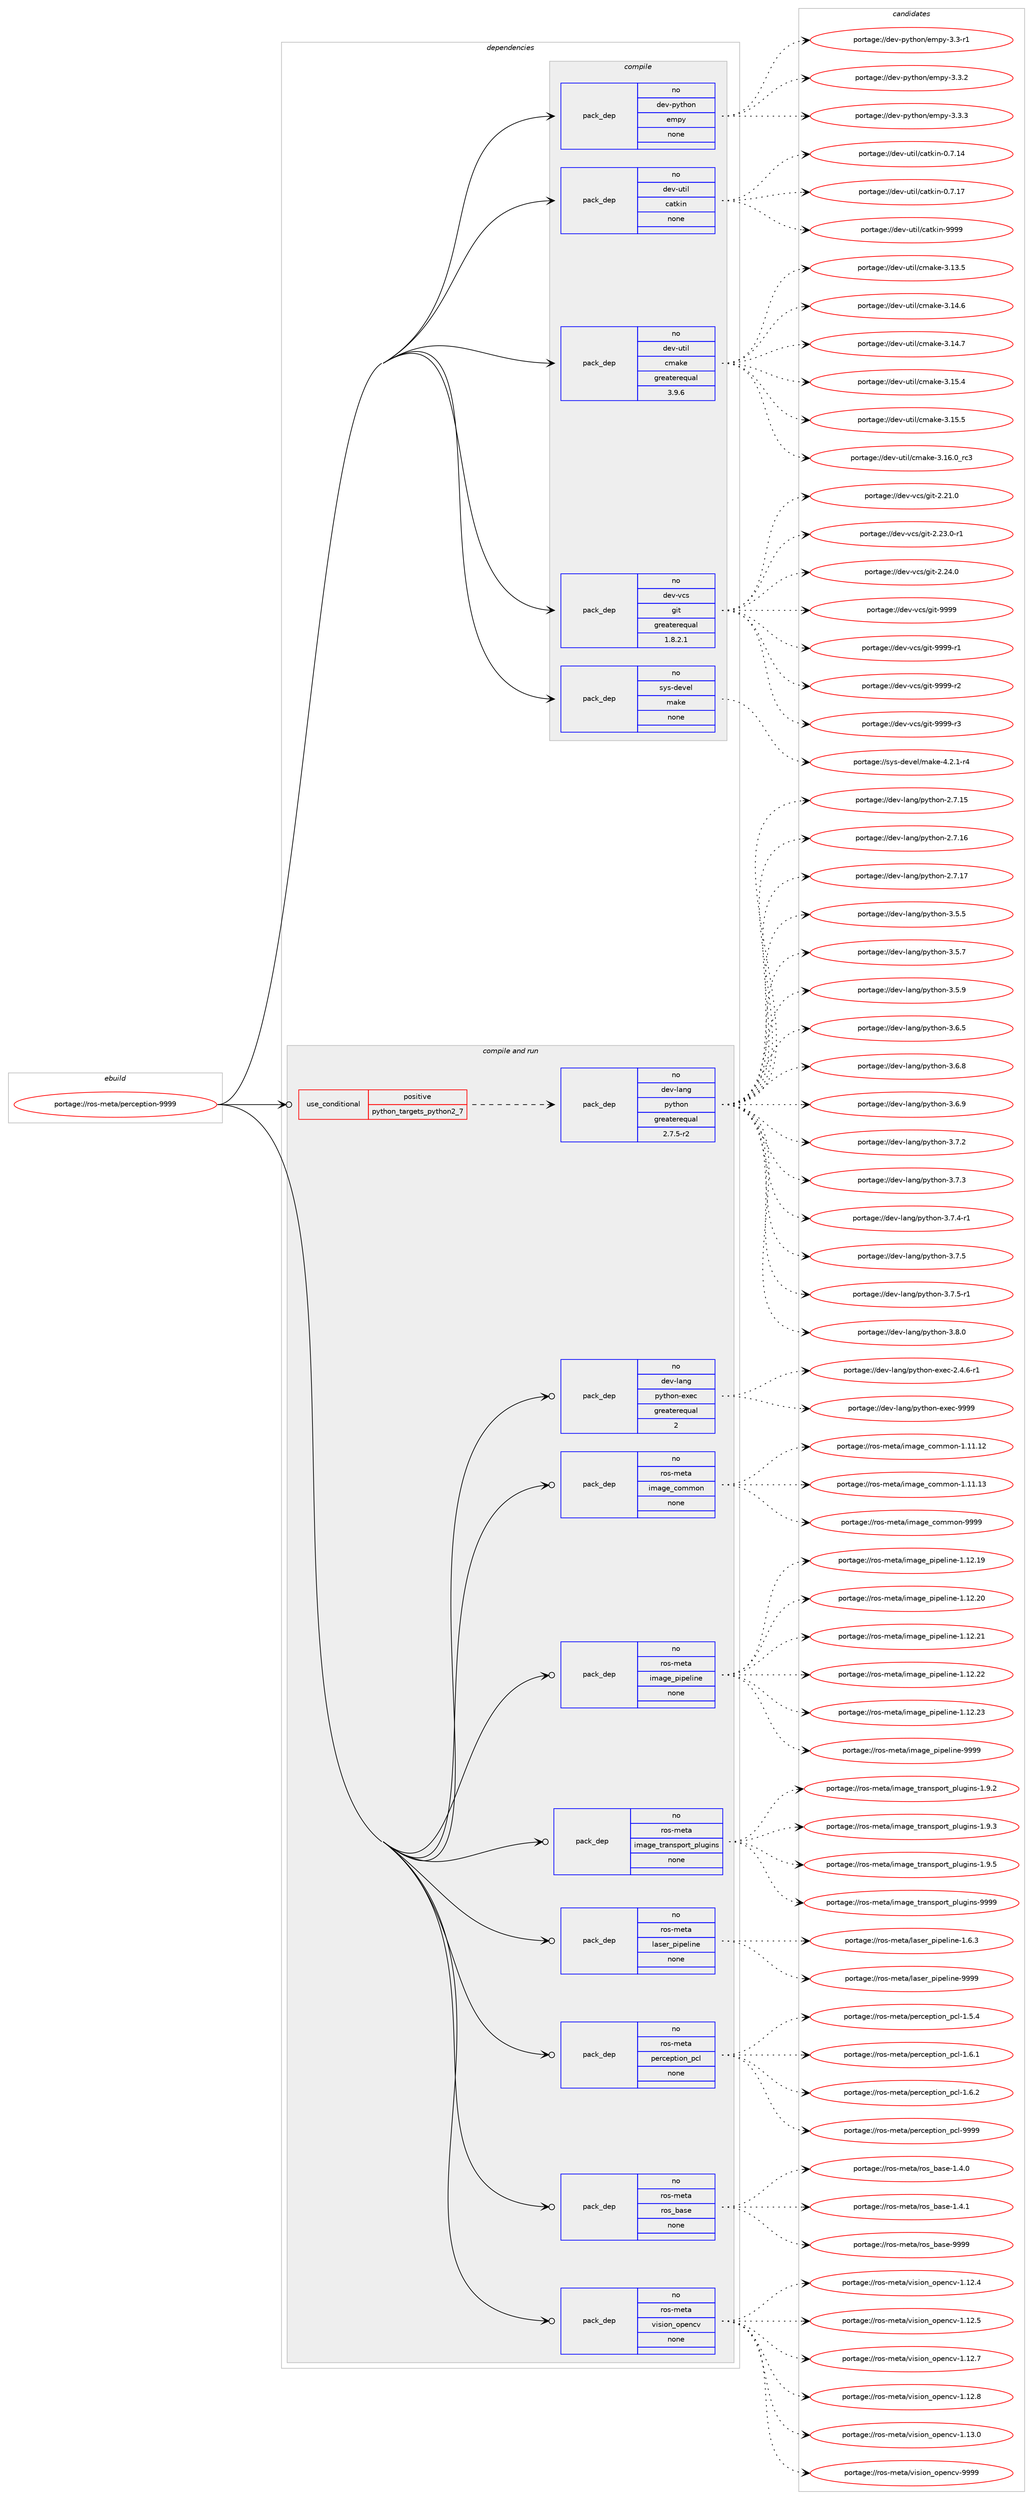 digraph prolog {

# *************
# Graph options
# *************

newrank=true;
concentrate=true;
compound=true;
graph [rankdir=LR,fontname=Helvetica,fontsize=10,ranksep=1.5];#, ranksep=2.5, nodesep=0.2];
edge  [arrowhead=vee];
node  [fontname=Helvetica,fontsize=10];

# **********
# The ebuild
# **********

subgraph cluster_leftcol {
color=gray;
rank=same;
label=<<i>ebuild</i>>;
id [label="portage://ros-meta/perception-9999", color=red, width=4, href="../ros-meta/perception-9999.svg"];
}

# ****************
# The dependencies
# ****************

subgraph cluster_midcol {
color=gray;
label=<<i>dependencies</i>>;
subgraph cluster_compile {
fillcolor="#eeeeee";
style=filled;
label=<<i>compile</i>>;
subgraph pack279091 {
dependency380399 [label=<<TABLE BORDER="0" CELLBORDER="1" CELLSPACING="0" CELLPADDING="4" WIDTH="220"><TR><TD ROWSPAN="6" CELLPADDING="30">pack_dep</TD></TR><TR><TD WIDTH="110">no</TD></TR><TR><TD>dev-python</TD></TR><TR><TD>empy</TD></TR><TR><TD>none</TD></TR><TR><TD></TD></TR></TABLE>>, shape=none, color=blue];
}
id:e -> dependency380399:w [weight=20,style="solid",arrowhead="vee"];
subgraph pack279092 {
dependency380400 [label=<<TABLE BORDER="0" CELLBORDER="1" CELLSPACING="0" CELLPADDING="4" WIDTH="220"><TR><TD ROWSPAN="6" CELLPADDING="30">pack_dep</TD></TR><TR><TD WIDTH="110">no</TD></TR><TR><TD>dev-util</TD></TR><TR><TD>catkin</TD></TR><TR><TD>none</TD></TR><TR><TD></TD></TR></TABLE>>, shape=none, color=blue];
}
id:e -> dependency380400:w [weight=20,style="solid",arrowhead="vee"];
subgraph pack279093 {
dependency380401 [label=<<TABLE BORDER="0" CELLBORDER="1" CELLSPACING="0" CELLPADDING="4" WIDTH="220"><TR><TD ROWSPAN="6" CELLPADDING="30">pack_dep</TD></TR><TR><TD WIDTH="110">no</TD></TR><TR><TD>dev-util</TD></TR><TR><TD>cmake</TD></TR><TR><TD>greaterequal</TD></TR><TR><TD>3.9.6</TD></TR></TABLE>>, shape=none, color=blue];
}
id:e -> dependency380401:w [weight=20,style="solid",arrowhead="vee"];
subgraph pack279094 {
dependency380402 [label=<<TABLE BORDER="0" CELLBORDER="1" CELLSPACING="0" CELLPADDING="4" WIDTH="220"><TR><TD ROWSPAN="6" CELLPADDING="30">pack_dep</TD></TR><TR><TD WIDTH="110">no</TD></TR><TR><TD>dev-vcs</TD></TR><TR><TD>git</TD></TR><TR><TD>greaterequal</TD></TR><TR><TD>1.8.2.1</TD></TR></TABLE>>, shape=none, color=blue];
}
id:e -> dependency380402:w [weight=20,style="solid",arrowhead="vee"];
subgraph pack279095 {
dependency380403 [label=<<TABLE BORDER="0" CELLBORDER="1" CELLSPACING="0" CELLPADDING="4" WIDTH="220"><TR><TD ROWSPAN="6" CELLPADDING="30">pack_dep</TD></TR><TR><TD WIDTH="110">no</TD></TR><TR><TD>sys-devel</TD></TR><TR><TD>make</TD></TR><TR><TD>none</TD></TR><TR><TD></TD></TR></TABLE>>, shape=none, color=blue];
}
id:e -> dependency380403:w [weight=20,style="solid",arrowhead="vee"];
}
subgraph cluster_compileandrun {
fillcolor="#eeeeee";
style=filled;
label=<<i>compile and run</i>>;
subgraph cond94890 {
dependency380404 [label=<<TABLE BORDER="0" CELLBORDER="1" CELLSPACING="0" CELLPADDING="4"><TR><TD ROWSPAN="3" CELLPADDING="10">use_conditional</TD></TR><TR><TD>positive</TD></TR><TR><TD>python_targets_python2_7</TD></TR></TABLE>>, shape=none, color=red];
subgraph pack279096 {
dependency380405 [label=<<TABLE BORDER="0" CELLBORDER="1" CELLSPACING="0" CELLPADDING="4" WIDTH="220"><TR><TD ROWSPAN="6" CELLPADDING="30">pack_dep</TD></TR><TR><TD WIDTH="110">no</TD></TR><TR><TD>dev-lang</TD></TR><TR><TD>python</TD></TR><TR><TD>greaterequal</TD></TR><TR><TD>2.7.5-r2</TD></TR></TABLE>>, shape=none, color=blue];
}
dependency380404:e -> dependency380405:w [weight=20,style="dashed",arrowhead="vee"];
}
id:e -> dependency380404:w [weight=20,style="solid",arrowhead="odotvee"];
subgraph pack279097 {
dependency380406 [label=<<TABLE BORDER="0" CELLBORDER="1" CELLSPACING="0" CELLPADDING="4" WIDTH="220"><TR><TD ROWSPAN="6" CELLPADDING="30">pack_dep</TD></TR><TR><TD WIDTH="110">no</TD></TR><TR><TD>dev-lang</TD></TR><TR><TD>python-exec</TD></TR><TR><TD>greaterequal</TD></TR><TR><TD>2</TD></TR></TABLE>>, shape=none, color=blue];
}
id:e -> dependency380406:w [weight=20,style="solid",arrowhead="odotvee"];
subgraph pack279098 {
dependency380407 [label=<<TABLE BORDER="0" CELLBORDER="1" CELLSPACING="0" CELLPADDING="4" WIDTH="220"><TR><TD ROWSPAN="6" CELLPADDING="30">pack_dep</TD></TR><TR><TD WIDTH="110">no</TD></TR><TR><TD>ros-meta</TD></TR><TR><TD>image_common</TD></TR><TR><TD>none</TD></TR><TR><TD></TD></TR></TABLE>>, shape=none, color=blue];
}
id:e -> dependency380407:w [weight=20,style="solid",arrowhead="odotvee"];
subgraph pack279099 {
dependency380408 [label=<<TABLE BORDER="0" CELLBORDER="1" CELLSPACING="0" CELLPADDING="4" WIDTH="220"><TR><TD ROWSPAN="6" CELLPADDING="30">pack_dep</TD></TR><TR><TD WIDTH="110">no</TD></TR><TR><TD>ros-meta</TD></TR><TR><TD>image_pipeline</TD></TR><TR><TD>none</TD></TR><TR><TD></TD></TR></TABLE>>, shape=none, color=blue];
}
id:e -> dependency380408:w [weight=20,style="solid",arrowhead="odotvee"];
subgraph pack279100 {
dependency380409 [label=<<TABLE BORDER="0" CELLBORDER="1" CELLSPACING="0" CELLPADDING="4" WIDTH="220"><TR><TD ROWSPAN="6" CELLPADDING="30">pack_dep</TD></TR><TR><TD WIDTH="110">no</TD></TR><TR><TD>ros-meta</TD></TR><TR><TD>image_transport_plugins</TD></TR><TR><TD>none</TD></TR><TR><TD></TD></TR></TABLE>>, shape=none, color=blue];
}
id:e -> dependency380409:w [weight=20,style="solid",arrowhead="odotvee"];
subgraph pack279101 {
dependency380410 [label=<<TABLE BORDER="0" CELLBORDER="1" CELLSPACING="0" CELLPADDING="4" WIDTH="220"><TR><TD ROWSPAN="6" CELLPADDING="30">pack_dep</TD></TR><TR><TD WIDTH="110">no</TD></TR><TR><TD>ros-meta</TD></TR><TR><TD>laser_pipeline</TD></TR><TR><TD>none</TD></TR><TR><TD></TD></TR></TABLE>>, shape=none, color=blue];
}
id:e -> dependency380410:w [weight=20,style="solid",arrowhead="odotvee"];
subgraph pack279102 {
dependency380411 [label=<<TABLE BORDER="0" CELLBORDER="1" CELLSPACING="0" CELLPADDING="4" WIDTH="220"><TR><TD ROWSPAN="6" CELLPADDING="30">pack_dep</TD></TR><TR><TD WIDTH="110">no</TD></TR><TR><TD>ros-meta</TD></TR><TR><TD>perception_pcl</TD></TR><TR><TD>none</TD></TR><TR><TD></TD></TR></TABLE>>, shape=none, color=blue];
}
id:e -> dependency380411:w [weight=20,style="solid",arrowhead="odotvee"];
subgraph pack279103 {
dependency380412 [label=<<TABLE BORDER="0" CELLBORDER="1" CELLSPACING="0" CELLPADDING="4" WIDTH="220"><TR><TD ROWSPAN="6" CELLPADDING="30">pack_dep</TD></TR><TR><TD WIDTH="110">no</TD></TR><TR><TD>ros-meta</TD></TR><TR><TD>ros_base</TD></TR><TR><TD>none</TD></TR><TR><TD></TD></TR></TABLE>>, shape=none, color=blue];
}
id:e -> dependency380412:w [weight=20,style="solid",arrowhead="odotvee"];
subgraph pack279104 {
dependency380413 [label=<<TABLE BORDER="0" CELLBORDER="1" CELLSPACING="0" CELLPADDING="4" WIDTH="220"><TR><TD ROWSPAN="6" CELLPADDING="30">pack_dep</TD></TR><TR><TD WIDTH="110">no</TD></TR><TR><TD>ros-meta</TD></TR><TR><TD>vision_opencv</TD></TR><TR><TD>none</TD></TR><TR><TD></TD></TR></TABLE>>, shape=none, color=blue];
}
id:e -> dependency380413:w [weight=20,style="solid",arrowhead="odotvee"];
}
subgraph cluster_run {
fillcolor="#eeeeee";
style=filled;
label=<<i>run</i>>;
}
}

# **************
# The candidates
# **************

subgraph cluster_choices {
rank=same;
color=gray;
label=<<i>candidates</i>>;

subgraph choice279091 {
color=black;
nodesep=1;
choiceportage1001011184511212111610411111047101109112121455146514511449 [label="portage://dev-python/empy-3.3-r1", color=red, width=4,href="../dev-python/empy-3.3-r1.svg"];
choiceportage1001011184511212111610411111047101109112121455146514650 [label="portage://dev-python/empy-3.3.2", color=red, width=4,href="../dev-python/empy-3.3.2.svg"];
choiceportage1001011184511212111610411111047101109112121455146514651 [label="portage://dev-python/empy-3.3.3", color=red, width=4,href="../dev-python/empy-3.3.3.svg"];
dependency380399:e -> choiceportage1001011184511212111610411111047101109112121455146514511449:w [style=dotted,weight="100"];
dependency380399:e -> choiceportage1001011184511212111610411111047101109112121455146514650:w [style=dotted,weight="100"];
dependency380399:e -> choiceportage1001011184511212111610411111047101109112121455146514651:w [style=dotted,weight="100"];
}
subgraph choice279092 {
color=black;
nodesep=1;
choiceportage1001011184511711610510847999711610710511045484655464952 [label="portage://dev-util/catkin-0.7.14", color=red, width=4,href="../dev-util/catkin-0.7.14.svg"];
choiceportage1001011184511711610510847999711610710511045484655464955 [label="portage://dev-util/catkin-0.7.17", color=red, width=4,href="../dev-util/catkin-0.7.17.svg"];
choiceportage100101118451171161051084799971161071051104557575757 [label="portage://dev-util/catkin-9999", color=red, width=4,href="../dev-util/catkin-9999.svg"];
dependency380400:e -> choiceportage1001011184511711610510847999711610710511045484655464952:w [style=dotted,weight="100"];
dependency380400:e -> choiceportage1001011184511711610510847999711610710511045484655464955:w [style=dotted,weight="100"];
dependency380400:e -> choiceportage100101118451171161051084799971161071051104557575757:w [style=dotted,weight="100"];
}
subgraph choice279093 {
color=black;
nodesep=1;
choiceportage1001011184511711610510847991099710710145514649514653 [label="portage://dev-util/cmake-3.13.5", color=red, width=4,href="../dev-util/cmake-3.13.5.svg"];
choiceportage1001011184511711610510847991099710710145514649524654 [label="portage://dev-util/cmake-3.14.6", color=red, width=4,href="../dev-util/cmake-3.14.6.svg"];
choiceportage1001011184511711610510847991099710710145514649524655 [label="portage://dev-util/cmake-3.14.7", color=red, width=4,href="../dev-util/cmake-3.14.7.svg"];
choiceportage1001011184511711610510847991099710710145514649534652 [label="portage://dev-util/cmake-3.15.4", color=red, width=4,href="../dev-util/cmake-3.15.4.svg"];
choiceportage1001011184511711610510847991099710710145514649534653 [label="portage://dev-util/cmake-3.15.5", color=red, width=4,href="../dev-util/cmake-3.15.5.svg"];
choiceportage1001011184511711610510847991099710710145514649544648951149951 [label="portage://dev-util/cmake-3.16.0_rc3", color=red, width=4,href="../dev-util/cmake-3.16.0_rc3.svg"];
dependency380401:e -> choiceportage1001011184511711610510847991099710710145514649514653:w [style=dotted,weight="100"];
dependency380401:e -> choiceportage1001011184511711610510847991099710710145514649524654:w [style=dotted,weight="100"];
dependency380401:e -> choiceportage1001011184511711610510847991099710710145514649524655:w [style=dotted,weight="100"];
dependency380401:e -> choiceportage1001011184511711610510847991099710710145514649534652:w [style=dotted,weight="100"];
dependency380401:e -> choiceportage1001011184511711610510847991099710710145514649534653:w [style=dotted,weight="100"];
dependency380401:e -> choiceportage1001011184511711610510847991099710710145514649544648951149951:w [style=dotted,weight="100"];
}
subgraph choice279094 {
color=black;
nodesep=1;
choiceportage10010111845118991154710310511645504650494648 [label="portage://dev-vcs/git-2.21.0", color=red, width=4,href="../dev-vcs/git-2.21.0.svg"];
choiceportage100101118451189911547103105116455046505146484511449 [label="portage://dev-vcs/git-2.23.0-r1", color=red, width=4,href="../dev-vcs/git-2.23.0-r1.svg"];
choiceportage10010111845118991154710310511645504650524648 [label="portage://dev-vcs/git-2.24.0", color=red, width=4,href="../dev-vcs/git-2.24.0.svg"];
choiceportage1001011184511899115471031051164557575757 [label="portage://dev-vcs/git-9999", color=red, width=4,href="../dev-vcs/git-9999.svg"];
choiceportage10010111845118991154710310511645575757574511449 [label="portage://dev-vcs/git-9999-r1", color=red, width=4,href="../dev-vcs/git-9999-r1.svg"];
choiceportage10010111845118991154710310511645575757574511450 [label="portage://dev-vcs/git-9999-r2", color=red, width=4,href="../dev-vcs/git-9999-r2.svg"];
choiceportage10010111845118991154710310511645575757574511451 [label="portage://dev-vcs/git-9999-r3", color=red, width=4,href="../dev-vcs/git-9999-r3.svg"];
dependency380402:e -> choiceportage10010111845118991154710310511645504650494648:w [style=dotted,weight="100"];
dependency380402:e -> choiceportage100101118451189911547103105116455046505146484511449:w [style=dotted,weight="100"];
dependency380402:e -> choiceportage10010111845118991154710310511645504650524648:w [style=dotted,weight="100"];
dependency380402:e -> choiceportage1001011184511899115471031051164557575757:w [style=dotted,weight="100"];
dependency380402:e -> choiceportage10010111845118991154710310511645575757574511449:w [style=dotted,weight="100"];
dependency380402:e -> choiceportage10010111845118991154710310511645575757574511450:w [style=dotted,weight="100"];
dependency380402:e -> choiceportage10010111845118991154710310511645575757574511451:w [style=dotted,weight="100"];
}
subgraph choice279095 {
color=black;
nodesep=1;
choiceportage1151211154510010111810110847109971071014552465046494511452 [label="portage://sys-devel/make-4.2.1-r4", color=red, width=4,href="../sys-devel/make-4.2.1-r4.svg"];
dependency380403:e -> choiceportage1151211154510010111810110847109971071014552465046494511452:w [style=dotted,weight="100"];
}
subgraph choice279096 {
color=black;
nodesep=1;
choiceportage10010111845108971101034711212111610411111045504655464953 [label="portage://dev-lang/python-2.7.15", color=red, width=4,href="../dev-lang/python-2.7.15.svg"];
choiceportage10010111845108971101034711212111610411111045504655464954 [label="portage://dev-lang/python-2.7.16", color=red, width=4,href="../dev-lang/python-2.7.16.svg"];
choiceportage10010111845108971101034711212111610411111045504655464955 [label="portage://dev-lang/python-2.7.17", color=red, width=4,href="../dev-lang/python-2.7.17.svg"];
choiceportage100101118451089711010347112121116104111110455146534653 [label="portage://dev-lang/python-3.5.5", color=red, width=4,href="../dev-lang/python-3.5.5.svg"];
choiceportage100101118451089711010347112121116104111110455146534655 [label="portage://dev-lang/python-3.5.7", color=red, width=4,href="../dev-lang/python-3.5.7.svg"];
choiceportage100101118451089711010347112121116104111110455146534657 [label="portage://dev-lang/python-3.5.9", color=red, width=4,href="../dev-lang/python-3.5.9.svg"];
choiceportage100101118451089711010347112121116104111110455146544653 [label="portage://dev-lang/python-3.6.5", color=red, width=4,href="../dev-lang/python-3.6.5.svg"];
choiceportage100101118451089711010347112121116104111110455146544656 [label="portage://dev-lang/python-3.6.8", color=red, width=4,href="../dev-lang/python-3.6.8.svg"];
choiceportage100101118451089711010347112121116104111110455146544657 [label="portage://dev-lang/python-3.6.9", color=red, width=4,href="../dev-lang/python-3.6.9.svg"];
choiceportage100101118451089711010347112121116104111110455146554650 [label="portage://dev-lang/python-3.7.2", color=red, width=4,href="../dev-lang/python-3.7.2.svg"];
choiceportage100101118451089711010347112121116104111110455146554651 [label="portage://dev-lang/python-3.7.3", color=red, width=4,href="../dev-lang/python-3.7.3.svg"];
choiceportage1001011184510897110103471121211161041111104551465546524511449 [label="portage://dev-lang/python-3.7.4-r1", color=red, width=4,href="../dev-lang/python-3.7.4-r1.svg"];
choiceportage100101118451089711010347112121116104111110455146554653 [label="portage://dev-lang/python-3.7.5", color=red, width=4,href="../dev-lang/python-3.7.5.svg"];
choiceportage1001011184510897110103471121211161041111104551465546534511449 [label="portage://dev-lang/python-3.7.5-r1", color=red, width=4,href="../dev-lang/python-3.7.5-r1.svg"];
choiceportage100101118451089711010347112121116104111110455146564648 [label="portage://dev-lang/python-3.8.0", color=red, width=4,href="../dev-lang/python-3.8.0.svg"];
dependency380405:e -> choiceportage10010111845108971101034711212111610411111045504655464953:w [style=dotted,weight="100"];
dependency380405:e -> choiceportage10010111845108971101034711212111610411111045504655464954:w [style=dotted,weight="100"];
dependency380405:e -> choiceportage10010111845108971101034711212111610411111045504655464955:w [style=dotted,weight="100"];
dependency380405:e -> choiceportage100101118451089711010347112121116104111110455146534653:w [style=dotted,weight="100"];
dependency380405:e -> choiceportage100101118451089711010347112121116104111110455146534655:w [style=dotted,weight="100"];
dependency380405:e -> choiceportage100101118451089711010347112121116104111110455146534657:w [style=dotted,weight="100"];
dependency380405:e -> choiceportage100101118451089711010347112121116104111110455146544653:w [style=dotted,weight="100"];
dependency380405:e -> choiceportage100101118451089711010347112121116104111110455146544656:w [style=dotted,weight="100"];
dependency380405:e -> choiceportage100101118451089711010347112121116104111110455146544657:w [style=dotted,weight="100"];
dependency380405:e -> choiceportage100101118451089711010347112121116104111110455146554650:w [style=dotted,weight="100"];
dependency380405:e -> choiceportage100101118451089711010347112121116104111110455146554651:w [style=dotted,weight="100"];
dependency380405:e -> choiceportage1001011184510897110103471121211161041111104551465546524511449:w [style=dotted,weight="100"];
dependency380405:e -> choiceportage100101118451089711010347112121116104111110455146554653:w [style=dotted,weight="100"];
dependency380405:e -> choiceportage1001011184510897110103471121211161041111104551465546534511449:w [style=dotted,weight="100"];
dependency380405:e -> choiceportage100101118451089711010347112121116104111110455146564648:w [style=dotted,weight="100"];
}
subgraph choice279097 {
color=black;
nodesep=1;
choiceportage10010111845108971101034711212111610411111045101120101994550465246544511449 [label="portage://dev-lang/python-exec-2.4.6-r1", color=red, width=4,href="../dev-lang/python-exec-2.4.6-r1.svg"];
choiceportage10010111845108971101034711212111610411111045101120101994557575757 [label="portage://dev-lang/python-exec-9999", color=red, width=4,href="../dev-lang/python-exec-9999.svg"];
dependency380406:e -> choiceportage10010111845108971101034711212111610411111045101120101994550465246544511449:w [style=dotted,weight="100"];
dependency380406:e -> choiceportage10010111845108971101034711212111610411111045101120101994557575757:w [style=dotted,weight="100"];
}
subgraph choice279098 {
color=black;
nodesep=1;
choiceportage1141111154510910111697471051099710310195991111091091111104549464949464950 [label="portage://ros-meta/image_common-1.11.12", color=red, width=4,href="../ros-meta/image_common-1.11.12.svg"];
choiceportage1141111154510910111697471051099710310195991111091091111104549464949464951 [label="portage://ros-meta/image_common-1.11.13", color=red, width=4,href="../ros-meta/image_common-1.11.13.svg"];
choiceportage1141111154510910111697471051099710310195991111091091111104557575757 [label="portage://ros-meta/image_common-9999", color=red, width=4,href="../ros-meta/image_common-9999.svg"];
dependency380407:e -> choiceportage1141111154510910111697471051099710310195991111091091111104549464949464950:w [style=dotted,weight="100"];
dependency380407:e -> choiceportage1141111154510910111697471051099710310195991111091091111104549464949464951:w [style=dotted,weight="100"];
dependency380407:e -> choiceportage1141111154510910111697471051099710310195991111091091111104557575757:w [style=dotted,weight="100"];
}
subgraph choice279099 {
color=black;
nodesep=1;
choiceportage11411111545109101116974710510997103101951121051121011081051101014549464950464957 [label="portage://ros-meta/image_pipeline-1.12.19", color=red, width=4,href="../ros-meta/image_pipeline-1.12.19.svg"];
choiceportage11411111545109101116974710510997103101951121051121011081051101014549464950465048 [label="portage://ros-meta/image_pipeline-1.12.20", color=red, width=4,href="../ros-meta/image_pipeline-1.12.20.svg"];
choiceportage11411111545109101116974710510997103101951121051121011081051101014549464950465049 [label="portage://ros-meta/image_pipeline-1.12.21", color=red, width=4,href="../ros-meta/image_pipeline-1.12.21.svg"];
choiceportage11411111545109101116974710510997103101951121051121011081051101014549464950465050 [label="portage://ros-meta/image_pipeline-1.12.22", color=red, width=4,href="../ros-meta/image_pipeline-1.12.22.svg"];
choiceportage11411111545109101116974710510997103101951121051121011081051101014549464950465051 [label="portage://ros-meta/image_pipeline-1.12.23", color=red, width=4,href="../ros-meta/image_pipeline-1.12.23.svg"];
choiceportage11411111545109101116974710510997103101951121051121011081051101014557575757 [label="portage://ros-meta/image_pipeline-9999", color=red, width=4,href="../ros-meta/image_pipeline-9999.svg"];
dependency380408:e -> choiceportage11411111545109101116974710510997103101951121051121011081051101014549464950464957:w [style=dotted,weight="100"];
dependency380408:e -> choiceportage11411111545109101116974710510997103101951121051121011081051101014549464950465048:w [style=dotted,weight="100"];
dependency380408:e -> choiceportage11411111545109101116974710510997103101951121051121011081051101014549464950465049:w [style=dotted,weight="100"];
dependency380408:e -> choiceportage11411111545109101116974710510997103101951121051121011081051101014549464950465050:w [style=dotted,weight="100"];
dependency380408:e -> choiceportage11411111545109101116974710510997103101951121051121011081051101014549464950465051:w [style=dotted,weight="100"];
dependency380408:e -> choiceportage11411111545109101116974710510997103101951121051121011081051101014557575757:w [style=dotted,weight="100"];
}
subgraph choice279100 {
color=black;
nodesep=1;
choiceportage11411111545109101116974710510997103101951161149711011511211111411695112108117103105110115454946574650 [label="portage://ros-meta/image_transport_plugins-1.9.2", color=red, width=4,href="../ros-meta/image_transport_plugins-1.9.2.svg"];
choiceportage11411111545109101116974710510997103101951161149711011511211111411695112108117103105110115454946574651 [label="portage://ros-meta/image_transport_plugins-1.9.3", color=red, width=4,href="../ros-meta/image_transport_plugins-1.9.3.svg"];
choiceportage11411111545109101116974710510997103101951161149711011511211111411695112108117103105110115454946574653 [label="portage://ros-meta/image_transport_plugins-1.9.5", color=red, width=4,href="../ros-meta/image_transport_plugins-1.9.5.svg"];
choiceportage114111115451091011169747105109971031019511611497110115112111114116951121081171031051101154557575757 [label="portage://ros-meta/image_transport_plugins-9999", color=red, width=4,href="../ros-meta/image_transport_plugins-9999.svg"];
dependency380409:e -> choiceportage11411111545109101116974710510997103101951161149711011511211111411695112108117103105110115454946574650:w [style=dotted,weight="100"];
dependency380409:e -> choiceportage11411111545109101116974710510997103101951161149711011511211111411695112108117103105110115454946574651:w [style=dotted,weight="100"];
dependency380409:e -> choiceportage11411111545109101116974710510997103101951161149711011511211111411695112108117103105110115454946574653:w [style=dotted,weight="100"];
dependency380409:e -> choiceportage114111115451091011169747105109971031019511611497110115112111114116951121081171031051101154557575757:w [style=dotted,weight="100"];
}
subgraph choice279101 {
color=black;
nodesep=1;
choiceportage1141111154510910111697471089711510111495112105112101108105110101454946544651 [label="portage://ros-meta/laser_pipeline-1.6.3", color=red, width=4,href="../ros-meta/laser_pipeline-1.6.3.svg"];
choiceportage11411111545109101116974710897115101114951121051121011081051101014557575757 [label="portage://ros-meta/laser_pipeline-9999", color=red, width=4,href="../ros-meta/laser_pipeline-9999.svg"];
dependency380410:e -> choiceportage1141111154510910111697471089711510111495112105112101108105110101454946544651:w [style=dotted,weight="100"];
dependency380410:e -> choiceportage11411111545109101116974710897115101114951121051121011081051101014557575757:w [style=dotted,weight="100"];
}
subgraph choice279102 {
color=black;
nodesep=1;
choiceportage114111115451091011169747112101114991011121161051111109511299108454946534652 [label="portage://ros-meta/perception_pcl-1.5.4", color=red, width=4,href="../ros-meta/perception_pcl-1.5.4.svg"];
choiceportage114111115451091011169747112101114991011121161051111109511299108454946544649 [label="portage://ros-meta/perception_pcl-1.6.1", color=red, width=4,href="../ros-meta/perception_pcl-1.6.1.svg"];
choiceportage114111115451091011169747112101114991011121161051111109511299108454946544650 [label="portage://ros-meta/perception_pcl-1.6.2", color=red, width=4,href="../ros-meta/perception_pcl-1.6.2.svg"];
choiceportage1141111154510910111697471121011149910111211610511111095112991084557575757 [label="portage://ros-meta/perception_pcl-9999", color=red, width=4,href="../ros-meta/perception_pcl-9999.svg"];
dependency380411:e -> choiceportage114111115451091011169747112101114991011121161051111109511299108454946534652:w [style=dotted,weight="100"];
dependency380411:e -> choiceportage114111115451091011169747112101114991011121161051111109511299108454946544649:w [style=dotted,weight="100"];
dependency380411:e -> choiceportage114111115451091011169747112101114991011121161051111109511299108454946544650:w [style=dotted,weight="100"];
dependency380411:e -> choiceportage1141111154510910111697471121011149910111211610511111095112991084557575757:w [style=dotted,weight="100"];
}
subgraph choice279103 {
color=black;
nodesep=1;
choiceportage114111115451091011169747114111115959897115101454946524648 [label="portage://ros-meta/ros_base-1.4.0", color=red, width=4,href="../ros-meta/ros_base-1.4.0.svg"];
choiceportage114111115451091011169747114111115959897115101454946524649 [label="portage://ros-meta/ros_base-1.4.1", color=red, width=4,href="../ros-meta/ros_base-1.4.1.svg"];
choiceportage1141111154510910111697471141111159598971151014557575757 [label="portage://ros-meta/ros_base-9999", color=red, width=4,href="../ros-meta/ros_base-9999.svg"];
dependency380412:e -> choiceportage114111115451091011169747114111115959897115101454946524648:w [style=dotted,weight="100"];
dependency380412:e -> choiceportage114111115451091011169747114111115959897115101454946524649:w [style=dotted,weight="100"];
dependency380412:e -> choiceportage1141111154510910111697471141111159598971151014557575757:w [style=dotted,weight="100"];
}
subgraph choice279104 {
color=black;
nodesep=1;
choiceportage114111115451091011169747118105115105111110951111121011109911845494649504652 [label="portage://ros-meta/vision_opencv-1.12.4", color=red, width=4,href="../ros-meta/vision_opencv-1.12.4.svg"];
choiceportage114111115451091011169747118105115105111110951111121011109911845494649504653 [label="portage://ros-meta/vision_opencv-1.12.5", color=red, width=4,href="../ros-meta/vision_opencv-1.12.5.svg"];
choiceportage114111115451091011169747118105115105111110951111121011109911845494649504655 [label="portage://ros-meta/vision_opencv-1.12.7", color=red, width=4,href="../ros-meta/vision_opencv-1.12.7.svg"];
choiceportage114111115451091011169747118105115105111110951111121011109911845494649504656 [label="portage://ros-meta/vision_opencv-1.12.8", color=red, width=4,href="../ros-meta/vision_opencv-1.12.8.svg"];
choiceportage114111115451091011169747118105115105111110951111121011109911845494649514648 [label="portage://ros-meta/vision_opencv-1.13.0", color=red, width=4,href="../ros-meta/vision_opencv-1.13.0.svg"];
choiceportage11411111545109101116974711810511510511111095111112101110991184557575757 [label="portage://ros-meta/vision_opencv-9999", color=red, width=4,href="../ros-meta/vision_opencv-9999.svg"];
dependency380413:e -> choiceportage114111115451091011169747118105115105111110951111121011109911845494649504652:w [style=dotted,weight="100"];
dependency380413:e -> choiceportage114111115451091011169747118105115105111110951111121011109911845494649504653:w [style=dotted,weight="100"];
dependency380413:e -> choiceportage114111115451091011169747118105115105111110951111121011109911845494649504655:w [style=dotted,weight="100"];
dependency380413:e -> choiceportage114111115451091011169747118105115105111110951111121011109911845494649504656:w [style=dotted,weight="100"];
dependency380413:e -> choiceportage114111115451091011169747118105115105111110951111121011109911845494649514648:w [style=dotted,weight="100"];
dependency380413:e -> choiceportage11411111545109101116974711810511510511111095111112101110991184557575757:w [style=dotted,weight="100"];
}
}

}
